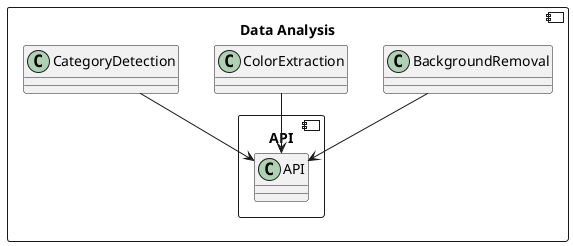 @startuml

component "Data Analysis" {
    class BackgroundRemoval
    class ColorExtraction
    class CategoryDetection

    component API {
    class routes as "API"
    }

    BackgroundRemoval --> routes
    ColorExtraction --> routes
    CategoryDetection --> routes

}

@enduml